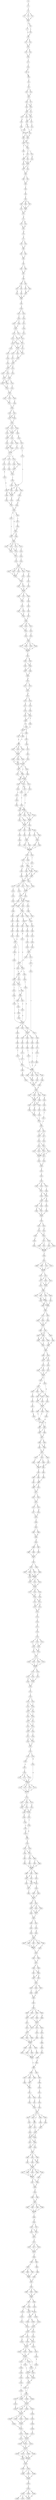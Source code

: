 strict digraph  {
	S0 -> S1 [ label = P ];
	S1 -> S2 [ label = V ];
	S2 -> S3 [ label = I ];
	S2 -> S4 [ label = V ];
	S2 -> S5 [ label = F ];
	S3 -> S6 [ label = P ];
	S4 -> S6 [ label = P ];
	S5 -> S6 [ label = P ];
	S6 -> S7 [ label = A ];
	S6 -> S8 [ label = E ];
	S7 -> S9 [ label = P ];
	S8 -> S10 [ label = P ];
	S9 -> S11 [ label = D ];
	S9 -> S12 [ label = E ];
	S10 -> S9 [ label = P ];
	S11 -> S13 [ label = E ];
	S12 -> S13 [ label = E ];
	S13 -> S14 [ label = I ];
	S13 -> S15 [ label = R ];
	S14 -> S16 [ label = Y ];
	S15 -> S16 [ label = Y ];
	S16 -> S17 [ label = V ];
	S17 -> S18 [ label = Y ];
	S18 -> S19 [ label = S ];
	S18 -> S20 [ label = P ];
	S19 -> S20 [ label = P ];
	S20 -> S21 [ label = L ];
	S21 -> S22 [ label = G ];
	S22 -> S23 [ label = T ];
	S22 -> S24 [ label = S ];
	S23 -> S25 [ label = A ];
	S24 -> S25 [ label = A ];
	S25 -> S26 [ label = F ];
	S25 -> S27 [ label = Y ];
	S26 -> S28 [ label = R ];
	S26 -> S29 [ label = K ];
	S27 -> S29 [ label = K ];
	S28 -> S30 [ label = V ];
	S29 -> S30 [ label = V ];
	S29 -> S31 [ label = L ];
	S30 -> S32 [ label = K ];
	S30 -> S33 [ label = Q ];
	S30 -> S34 [ label = G ];
	S31 -> S33 [ label = Q ];
	S32 -> S35 [ label = D ];
	S33 -> S36 [ label = G ];
	S33 -> S37 [ label = S ];
	S34 -> S36 [ label = G ];
	S35 -> S38 [ label = T ];
	S36 -> S39 [ label = N ];
	S36 -> S40 [ label = S ];
	S37 -> S41 [ label = C ];
	S38 -> S42 [ label = P ];
	S39 -> S43 [ label = V ];
	S40 -> S44 [ label = E ];
	S41 -> S42 [ label = P ];
	S42 -> S45 [ label = D ];
	S42 -> S44 [ label = E ];
	S43 -> S45 [ label = D ];
	S44 -> S46 [ label = G ];
	S44 -> S47 [ label = A ];
	S45 -> S46 [ label = G ];
	S46 -> S48 [ label = A ];
	S46 -> S49 [ label = S ];
	S47 -> S49 [ label = S ];
	S48 -> S50 [ label = K ];
	S49 -> S51 [ label = G ];
	S49 -> S52 [ label = S ];
	S50 -> S53 [ label = Q ];
	S50 -> S54 [ label = N ];
	S51 -> S55 [ label = T ];
	S51 -> S50 [ label = K ];
	S52 -> S56 [ label = R ];
	S53 -> S57 [ label = P ];
	S54 -> S57 [ label = P ];
	S54 -> S58 [ label = T ];
	S55 -> S54 [ label = N ];
	S56 -> S54 [ label = N ];
	S57 -> S59 [ label = S ];
	S58 -> S59 [ label = S ];
	S59 -> S60 [ label = L ];
	S59 -> S61 [ label = I ];
	S60 -> S62 [ label = V ];
	S61 -> S62 [ label = V ];
	S62 -> S63 [ label = T ];
	S63 -> S64 [ label = I ];
	S64 -> S65 [ label = F ];
	S65 -> S66 [ label = A ];
	S65 -> S67 [ label = S ];
	S65 -> S68 [ label = M ];
	S66 -> S69 [ label = I ];
	S66 -> S70 [ label = V ];
	S67 -> S69 [ label = I ];
	S68 -> S69 [ label = I ];
	S69 -> S71 [ label = W ];
	S70 -> S71 [ label = W ];
	S71 -> S72 [ label = N ];
	S72 -> S73 [ label = T ];
	S72 -> S74 [ label = M ];
	S73 -> S75 [ label = M ];
	S74 -> S75 [ label = M ];
	S75 -> S76 [ label = M ];
	S76 -> S77 [ label = G ];
	S77 -> S78 [ label = T ];
	S77 -> S79 [ label = S ];
	S78 -> S80 [ label = S ];
	S79 -> S80 [ label = S ];
	S80 -> S81 [ label = I ];
	S80 -> S82 [ label = L ];
	S81 -> S83 [ label = L ];
	S82 -> S83 [ label = L ];
	S83 -> S84 [ label = S ];
	S84 -> S85 [ label = I ];
	S84 -> S86 [ label = V ];
	S85 -> S87 [ label = P ];
	S86 -> S87 [ label = P ];
	S87 -> S88 [ label = W ];
	S88 -> S89 [ label = A ];
	S88 -> S90 [ label = G ];
	S89 -> S91 [ label = M ];
	S89 -> S92 [ label = F ];
	S90 -> S93 [ label = L ];
	S90 -> S94 [ label = I ];
	S91 -> S95 [ label = M ];
	S92 -> S96 [ label = Q ];
	S93 -> S97 [ label = K ];
	S94 -> S97 [ label = K ];
	S95 -> S98 [ label = Q ];
	S96 -> S98 [ label = Q ];
	S97 -> S98 [ label = Q ];
	S98 -> S99 [ label = A ];
	S99 -> S100 [ label = G ];
	S100 -> S101 [ label = F ];
	S100 -> S102 [ label = L ];
	S101 -> S103 [ label = T ];
	S102 -> S104 [ label = A ];
	S103 -> S105 [ label = L ];
	S103 -> S106 [ label = T ];
	S104 -> S107 [ label = Q ];
	S105 -> S108 [ label = G ];
	S106 -> S108 [ label = G ];
	S107 -> S109 [ label = S ];
	S108 -> S110 [ label = I ];
	S108 -> S111 [ label = V ];
	S109 -> S112 [ label = L ];
	S110 -> S113 [ label = I ];
	S110 -> S114 [ label = L ];
	S111 -> S115 [ label = C ];
	S112 -> S113 [ label = I ];
	S113 -> S116 [ label = I ];
	S113 -> S117 [ label = V ];
	S114 -> S118 [ label = L ];
	S114 -> S116 [ label = I ];
	S115 -> S117 [ label = V ];
	S116 -> S119 [ label = I ];
	S116 -> S120 [ label = L ];
	S117 -> S121 [ label = H ];
	S117 -> S119 [ label = I ];
	S118 -> S119 [ label = I ];
	S119 -> S122 [ label = F ];
	S119 -> S123 [ label = I ];
	S119 -> S124 [ label = L ];
	S120 -> S125 [ label = V ];
	S121 -> S122 [ label = F ];
	S122 -> S126 [ label = L ];
	S123 -> S127 [ label = S ];
	S124 -> S126 [ label = L ];
	S125 -> S128 [ label = F ];
	S126 -> S129 [ label = M ];
	S127 -> S129 [ label = M ];
	S128 -> S130 [ label = T ];
	S129 -> S131 [ label = G ];
	S129 -> S132 [ label = A ];
	S130 -> S131 [ label = G ];
	S131 -> S133 [ label = L ];
	S131 -> S134 [ label = M ];
	S132 -> S135 [ label = T ];
	S133 -> S136 [ label = I ];
	S133 -> S137 [ label = L ];
	S134 -> S137 [ label = L ];
	S135 -> S136 [ label = I ];
	S136 -> S138 [ label = T ];
	S136 -> S139 [ label = A ];
	S137 -> S138 [ label = T ];
	S137 -> S140 [ label = M ];
	S138 -> S141 [ label = L ];
	S139 -> S142 [ label = V ];
	S140 -> S141 [ label = L ];
	S141 -> S143 [ label = Y ];
	S142 -> S143 [ label = Y ];
	S143 -> S144 [ label = S ];
	S143 -> S145 [ label = C ];
	S143 -> S146 [ label = T ];
	S144 -> S147 [ label = C ];
	S145 -> S147 [ label = C ];
	S146 -> S148 [ label = A ];
	S147 -> S149 [ label = Y ];
	S148 -> S149 [ label = Y ];
	S149 -> S150 [ label = R ];
	S149 -> S151 [ label = I ];
	S150 -> S152 [ label = I ];
	S150 -> S153 [ label = V ];
	S151 -> S152 [ label = I ];
	S151 -> S153 [ label = V ];
	S152 -> S154 [ label = L ];
	S153 -> S154 [ label = L ];
	S154 -> S155 [ label = Q ];
	S154 -> S156 [ label = K ];
	S154 -> S157 [ label = R ];
	S155 -> S158 [ label = S ];
	S155 -> S159 [ label = A ];
	S156 -> S158 [ label = S ];
	S156 -> S160 [ label = C ];
	S157 -> S158 [ label = S ];
	S158 -> S161 [ label = P ];
	S158 -> S162 [ label = R ];
	S159 -> S161 [ label = P ];
	S160 -> S163 [ label = A ];
	S161 -> S164 [ label = K ];
	S162 -> S165 [ label = T ];
	S162 -> S166 [ label = A ];
	S163 -> S167 [ label = D ];
	S164 -> S168 [ label = A ];
	S164 -> S169 [ label = S ];
	S165 -> S169 [ label = S ];
	S166 -> S170 [ label = T ];
	S167 -> S171 [ label = K ];
	S168 -> S172 [ label = I ];
	S169 -> S172 [ label = I ];
	S170 -> S172 [ label = I ];
	S171 -> S173 [ label = L ];
	S172 -> S174 [ label = D ];
	S172 -> S175 [ label = S ];
	S172 -> S176 [ label = P ];
	S173 -> S177 [ label = S ];
	S174 -> S178 [ label = G ];
	S175 -> S179 [ label = F ];
	S176 -> S180 [ label = S ];
	S176 -> S181 [ label = Y ];
	S177 -> S182 [ label = D ];
	S177 -> S183 [ label = S ];
	S177 -> S184 [ label = N ];
	S178 -> S185 [ label = G ];
	S179 -> S186 [ label = I ];
	S180 -> S187 [ label = V ];
	S181 -> S187 [ label = V ];
	S182 -> S188 [ label = M ];
	S182 -> S189 [ label = W ];
	S183 -> S190 [ label = K ];
	S184 -> S189 [ label = W ];
	S185 -> S191 [ label = E ];
	S186 -> S192 [ label = D ];
	S187 -> S192 [ label = D ];
	S188 -> S193 [ label = D ];
	S189 -> S194 [ label = E ];
	S190 -> S195 [ label = Q ];
	S191 -> S182 [ label = D ];
	S192 -> S196 [ label = T ];
	S193 -> S197 [ label = F ];
	S194 -> S197 [ label = F ];
	S195 -> S198 [ label = M ];
	S196 -> S177 [ label = S ];
	S196 -> S199 [ label = A ];
	S197 -> S200 [ label = P ];
	S198 -> S200 [ label = P ];
	S199 -> S201 [ label = A ];
	S200 -> S202 [ label = Q ];
	S200 -> S203 [ label = D ];
	S200 -> S204 [ label = E ];
	S201 -> S189 [ label = W ];
	S202 -> S205 [ label = V ];
	S203 -> S205 [ label = V ];
	S203 -> S206 [ label = M ];
	S204 -> S207 [ label = L ];
	S205 -> S208 [ label = C ];
	S206 -> S208 [ label = C ];
	S207 -> S209 [ label = I ];
	S208 -> S210 [ label = G ];
	S208 -> S211 [ label = K ];
	S208 -> S212 [ label = V ];
	S208 -> S213 [ label = R ];
	S209 -> S203 [ label = D ];
	S210 -> S214 [ label = H ];
	S211 -> S215 [ label = Y ];
	S212 -> S216 [ label = T ];
	S213 -> S214 [ label = H ];
	S213 -> S215 [ label = Y ];
	S214 -> S217 [ label = Y ];
	S215 -> S217 [ label = Y ];
	S216 -> S218 [ label = L ];
	S217 -> S219 [ label = F ];
	S218 -> S220 [ label = I ];
	S219 -> S221 [ label = G ];
	S220 -> S221 [ label = G ];
	S221 -> S222 [ label = R ];
	S221 -> S223 [ label = S ];
	S221 -> S224 [ label = P ];
	S221 -> S225 [ label = A ];
	S221 -> S226 [ label = Q ];
	S222 -> S227 [ label = L ];
	S223 -> S228 [ label = F ];
	S224 -> S229 [ label = W ];
	S225 -> S228 [ label = F ];
	S226 -> S228 [ label = F ];
	S227 -> S230 [ label = G ];
	S228 -> S230 [ label = G ];
	S229 -> S231 [ label = T ];
	S230 -> S232 [ label = Q ];
	S230 -> S233 [ label = R ];
	S231 -> S234 [ label = T ];
	S232 -> S235 [ label = W ];
	S233 -> S235 [ label = W ];
	S234 -> S235 [ label = W ];
	S235 -> S236 [ label = I ];
	S235 -> S237 [ label = S ];
	S235 -> S238 [ label = L ];
	S236 -> S239 [ label = S ];
	S237 -> S239 [ label = S ];
	S238 -> S240 [ label = N ];
	S239 -> S241 [ label = L ];
	S240 -> S242 [ label = I ];
	S241 -> S243 [ label = L ];
	S241 -> S244 [ label = V ];
	S242 -> S245 [ label = I ];
	S243 -> S246 [ label = F ];
	S244 -> S246 [ label = F ];
	S245 -> S247 [ label = A ];
	S246 -> S248 [ label = S ];
	S247 -> S248 [ label = S ];
	S248 -> S249 [ label = L ];
	S248 -> S250 [ label = M ];
	S248 -> S251 [ label = G ];
	S249 -> S252 [ label = V ];
	S250 -> S252 [ label = V ];
	S251 -> S253 [ label = I ];
	S252 -> S254 [ label = S ];
	S253 -> S255 [ label = V ];
	S254 -> S256 [ label = L ];
	S255 -> S256 [ label = L ];
	S256 -> S257 [ label = A ];
	S256 -> S258 [ label = I ];
	S256 -> S259 [ label = G ];
	S256 -> S260 [ label = V ];
	S257 -> S261 [ label = G ];
	S258 -> S261 [ label = G ];
	S259 -> S261 [ label = G ];
	S260 -> S261 [ label = G ];
	S261 -> S262 [ label = A ];
	S262 -> S263 [ label = L ];
	S262 -> S264 [ label = M ];
	S263 -> S265 [ label = I ];
	S263 -> S266 [ label = V ];
	S264 -> S266 [ label = V ];
	S265 -> S267 [ label = V ];
	S266 -> S267 [ label = V ];
	S266 -> S268 [ label = I ];
	S267 -> S269 [ label = Y ];
	S268 -> S269 [ label = Y ];
	S269 -> S270 [ label = W ];
	S270 -> S271 [ label = V ];
	S270 -> S272 [ label = I ];
	S271 -> S273 [ label = L ];
	S272 -> S273 [ label = L ];
	S273 -> S274 [ label = M ];
	S274 -> S275 [ label = S ];
	S274 -> S276 [ label = V ];
	S275 -> S277 [ label = N ];
	S276 -> S278 [ label = Q ];
	S277 -> S279 [ label = F ];
	S278 -> S280 [ label = L ];
	S279 -> S281 [ label = M ];
	S279 -> S282 [ label = L ];
	S280 -> S282 [ label = L ];
	S281 -> S283 [ label = Y ];
	S282 -> S283 [ label = Y ];
	S282 -> S284 [ label = F ];
	S283 -> S285 [ label = N ];
	S283 -> S286 [ label = R ];
	S284 -> S285 [ label = N ];
	S285 -> S287 [ label = T ];
	S285 -> S288 [ label = A ];
	S286 -> S289 [ label = S ];
	S287 -> S290 [ label = G ];
	S288 -> S290 [ label = G ];
	S289 -> S291 [ label = I ];
	S290 -> S292 [ label = R ];
	S290 -> S293 [ label = K ];
	S290 -> S294 [ label = Q ];
	S291 -> S295 [ label = N ];
	S292 -> S296 [ label = F ];
	S293 -> S296 [ label = F ];
	S294 -> S296 [ label = F ];
	S295 -> S297 [ label = S ];
	S296 -> S298 [ label = I ];
	S296 -> S299 [ label = M ];
	S296 -> S300 [ label = V ];
	S297 -> S301 [ label = I ];
	S298 -> S302 [ label = Y ];
	S298 -> S303 [ label = F ];
	S299 -> S303 [ label = F ];
	S300 -> S302 [ label = Y ];
	S301 -> S304 [ label = Y ];
	S302 -> S305 [ label = D ];
	S302 -> S306 [ label = F ];
	S302 -> S307 [ label = N ];
	S303 -> S307 [ label = N ];
	S304 -> S302 [ label = Y ];
	S305 -> S308 [ label = K ];
	S306 -> S309 [ label = A ];
	S306 -> S310 [ label = I ];
	S307 -> S311 [ label = Y ];
	S307 -> S306 [ label = F ];
	S308 -> S309 [ label = A ];
	S309 -> S312 [ label = C ];
	S309 -> S313 [ label = H ];
	S309 -> S314 [ label = E ];
	S310 -> S313 [ label = H ];
	S311 -> S309 [ label = A ];
	S312 -> S315 [ label = G ];
	S313 -> S316 [ label = N ];
	S313 -> S317 [ label = H ];
	S314 -> S318 [ label = G ];
	S315 -> S319 [ label = I ];
	S316 -> S320 [ label = V ];
	S317 -> S319 [ label = I ];
	S318 -> S321 [ label = G ];
	S319 -> S322 [ label = N ];
	S320 -> S323 [ label = S ];
	S320 -> S322 [ label = N ];
	S321 -> S324 [ label = P ];
	S322 -> S325 [ label = M ];
	S322 -> S326 [ label = Q ];
	S322 -> S327 [ label = D ];
	S322 -> S328 [ label = V ];
	S323 -> S328 [ label = V ];
	S324 -> S329 [ label = L ];
	S325 -> S330 [ label = T ];
	S326 -> S330 [ label = T ];
	S327 -> S330 [ label = T ];
	S328 -> S331 [ label = A ];
	S328 -> S332 [ label = S ];
	S329 -> S322 [ label = N ];
	S330 -> S333 [ label = D ];
	S330 -> S334 [ label = F ];
	S331 -> S333 [ label = D ];
	S332 -> S333 [ label = D ];
	S333 -> S335 [ label = N ];
	S333 -> S336 [ label = S ];
	S333 -> S337 [ label = A ];
	S334 -> S338 [ label = T ];
	S335 -> S339 [ label = I ];
	S336 -> S340 [ label = E ];
	S336 -> S341 [ label = T ];
	S337 -> S342 [ label = A ];
	S338 -> S343 [ label = K ];
	S339 -> S344 [ label = P ];
	S340 -> S345 [ label = F ];
	S341 -> S345 [ label = F ];
	S342 -> S346 [ label = L ];
	S343 -> S346 [ label = L ];
	S344 -> S347 [ label = R ];
	S345 -> S348 [ label = E ];
	S345 -> S349 [ label = G ];
	S346 -> S350 [ label = Q ];
	S346 -> S351 [ label = S ];
	S347 -> S352 [ label = T ];
	S348 -> S352 [ label = T ];
	S349 -> S352 [ label = T ];
	S350 -> S352 [ label = T ];
	S351 -> S352 [ label = T ];
	S352 -> S353 [ label = N ];
	S352 -> S354 [ label = E ];
	S353 -> S355 [ label = G ];
	S353 -> S356 [ label = D ];
	S354 -> S357 [ label = I ];
	S355 -> S358 [ label = S ];
	S355 -> S359 [ label = T ];
	S356 -> S358 [ label = S ];
	S357 -> S360 [ label = N ];
	S358 -> S361 [ label = H ];
	S358 -> S360 [ label = N ];
	S358 -> S362 [ label = D ];
	S359 -> S363 [ label = E ];
	S360 -> S364 [ label = K ];
	S360 -> S365 [ label = P ];
	S361 -> S365 [ label = P ];
	S362 -> S364 [ label = K ];
	S363 -> S366 [ label = R ];
	S364 -> S367 [ label = S ];
	S364 -> S368 [ label = V ];
	S365 -> S368 [ label = V ];
	S366 -> S368 [ label = V ];
	S367 -> S369 [ label = E ];
	S368 -> S370 [ label = L ];
	S368 -> S371 [ label = I ];
	S368 -> S372 [ label = T ];
	S368 -> S373 [ label = S ];
	S369 -> S374 [ label = C ];
	S370 -> S375 [ label = A ];
	S371 -> S374 [ label = C ];
	S372 -> S374 [ label = C ];
	S373 -> S376 [ label = L ];
	S374 -> S377 [ label = P ];
	S374 -> S378 [ label = S ];
	S375 -> S377 [ label = P ];
	S376 -> S379 [ label = L ];
	S377 -> S380 [ label = G ];
	S377 -> S381 [ label = Y ];
	S377 -> S382 [ label = S ];
	S378 -> S382 [ label = S ];
	S379 -> S383 [ label = L ];
	S380 -> S384 [ label = V ];
	S381 -> S385 [ label = R ];
	S382 -> S386 [ label = P ];
	S382 -> S387 [ label = A ];
	S383 -> S386 [ label = P ];
	S384 -> S388 [ label = F ];
	S385 -> S389 [ label = D ];
	S386 -> S390 [ label = S ];
	S387 -> S390 [ label = S ];
	S388 -> S391 [ label = E ];
	S389 -> S392 [ label = A ];
	S390 -> S393 [ label = D ];
	S390 -> S394 [ label = S ];
	S390 -> S395 [ label = G ];
	S391 -> S396 [ label = G ];
	S392 -> S397 [ label = E ];
	S393 -> S398 [ label = T ];
	S394 -> S396 [ label = G ];
	S395 -> S399 [ label = P ];
	S396 -> S400 [ label = P ];
	S396 -> S401 [ label = R ];
	S397 -> S402 [ label = H ];
	S398 -> S403 [ label = M ];
	S399 -> S404 [ label = W ];
	S400 -> S405 [ label = P ];
	S401 -> S406 [ label = P ];
	S402 -> S407 [ label = H ];
	S403 -> S408 [ label = E ];
	S404 -> S409 [ label = G ];
	S405 -> S410 [ label = E ];
	S406 -> S411 [ label = D ];
	S407 -> S412 [ label = A ];
	S408 -> S413 [ label = L ];
	S409 -> S414 [ label = G ];
	S410 -> S415 [ label = A ];
	S411 -> S416 [ label = N ];
	S412 -> S417 [ label = N ];
	S413 -> S418 [ label = G ];
	S414 -> S417 [ label = N ];
	S415 -> S419 [ label = G ];
	S416 -> S420 [ label = C ];
	S416 -> S421 [ label = G ];
	S417 -> S422 [ label = C ];
	S417 -> S423 [ label = S ];
	S418 -> S424 [ label = K ];
	S419 -> S425 [ label = L ];
	S420 -> S426 [ label = F ];
	S421 -> S427 [ label = D ];
	S421 -> S428 [ label = S ];
	S422 -> S429 [ label = S ];
	S422 -> S416 [ label = N ];
	S423 -> S430 [ label = T ];
	S424 -> S425 [ label = L ];
	S425 -> S431 [ label = R ];
	S425 -> S432 [ label = P ];
	S426 -> S433 [ label = T ];
	S427 -> S434 [ label = A ];
	S428 -> S434 [ label = A ];
	S428 -> S435 [ label = M ];
	S429 -> S421 [ label = G ];
	S430 -> S436 [ label = P ];
	S431 -> S437 [ label = G ];
	S432 -> S422 [ label = C ];
	S433 -> S438 [ label = N ];
	S434 -> S439 [ label = F ];
	S434 -> S440 [ label = V ];
	S435 -> S441 [ label = L ];
	S436 -> S428 [ label = S ];
	S437 -> S442 [ label = P ];
	S438 -> S443 [ label = S ];
	S438 -> S444 [ label = D ];
	S438 -> S445 [ label = A ];
	S439 -> S446 [ label = F ];
	S439 -> S447 [ label = S ];
	S440 -> S439 [ label = F ];
	S441 -> S448 [ label = L ];
	S442 -> S449 [ label = T ];
	S443 -> S449 [ label = T ];
	S444 -> S450 [ label = L ];
	S445 -> S449 [ label = T ];
	S445 -> S451 [ label = S ];
	S446 -> S452 [ label = S ];
	S447 -> S453 [ label = A ];
	S448 -> S454 [ label = L ];
	S449 -> S455 [ label = N ];
	S449 -> S456 [ label = V ];
	S449 -> S457 [ label = G ];
	S450 -> S458 [ label = R ];
	S451 -> S459 [ label = S ];
	S452 -> S460 [ label = N ];
	S453 -> S438 [ label = N ];
	S454 -> S438 [ label = N ];
	S455 -> S461 [ label = G ];
	S456 -> S462 [ label = T ];
	S457 -> S463 [ label = L ];
	S458 -> S464 [ label = L ];
	S459 -> S465 [ label = D ];
	S460 -> S466 [ label = D ];
	S461 -> S467 [ label = S ];
	S462 -> S468 [ label = V ];
	S463 -> S469 [ label = Q ];
	S464 -> S470 [ label = Q ];
	S465 -> S471 [ label = V ];
	S466 -> S438 [ label = N ];
	S467 -> S472 [ label = F ];
	S468 -> S473 [ label = L ];
	S469 -> S474 [ label = Q ];
	S470 -> S475 [ label = L ];
	S471 -> S476 [ label = G ];
	S472 -> S477 [ label = E ];
	S473 -> S478 [ label = F ];
	S474 -> S478 [ label = F ];
	S475 -> S479 [ label = T ];
	S476 -> S480 [ label = S ];
	S477 -> S479 [ label = T ];
	S478 -> S481 [ label = N ];
	S478 -> S482 [ label = D ];
	S478 -> S483 [ label = E ];
	S478 -> S484 [ label = Q ];
	S479 -> S478 [ label = F ];
	S479 -> S485 [ label = L ];
	S480 -> S478 [ label = F ];
	S481 -> S486 [ label = A ];
	S482 -> S487 [ label = K ];
	S483 -> S488 [ label = R ];
	S484 -> S488 [ label = R ];
	S485 -> S489 [ label = P ];
	S486 -> S490 [ label = F ];
	S487 -> S491 [ label = W ];
	S488 -> S491 [ label = W ];
	S489 -> S492 [ label = D ];
	S490 -> S493 [ label = W ];
	S491 -> S493 [ label = W ];
	S492 -> S491 [ label = W ];
	S493 -> S494 [ label = S ];
	S493 -> S495 [ label = N ];
	S493 -> S496 [ label = Q ];
	S493 -> S497 [ label = D ];
	S494 -> S498 [ label = Q ];
	S494 -> S499 [ label = K ];
	S495 -> S499 [ label = K ];
	S496 -> S500 [ label = R ];
	S497 -> S499 [ label = K ];
	S498 -> S501 [ label = T ];
	S499 -> S501 [ label = T ];
	S499 -> S502 [ label = S ];
	S499 -> S503 [ label = C ];
	S500 -> S504 [ label = L ];
	S501 -> S505 [ label = N ];
	S502 -> S506 [ label = Q ];
	S503 -> S507 [ label = C ];
	S504 -> S508 [ label = V ];
	S505 -> S509 [ label = T ];
	S506 -> S509 [ label = T ];
	S507 -> S510 [ label = S ];
	S508 -> S511 [ label = L ];
	S509 -> S512 [ label = V ];
	S510 -> S512 [ label = V ];
	S511 -> S513 [ label = P ];
	S512 -> S513 [ label = P ];
	S513 -> S514 [ label = L ];
	S513 -> S515 [ label = F ];
	S514 -> S516 [ label = Y ];
	S515 -> S516 [ label = Y ];
	S515 -> S517 [ label = V ];
	S516 -> S518 [ label = L ];
	S517 -> S519 [ label = F ];
	S518 -> S520 [ label = V ];
	S518 -> S521 [ label = I ];
	S519 -> S521 [ label = I ];
	S520 -> S522 [ label = P ];
	S520 -> S523 [ label = G ];
	S520 -> S524 [ label = V ];
	S521 -> S525 [ label = F ];
	S521 -> S522 [ label = P ];
	S522 -> S526 [ label = L ];
	S522 -> S527 [ label = F ];
	S523 -> S526 [ label = L ];
	S524 -> S526 [ label = L ];
	S525 -> S526 [ label = L ];
	S526 -> S528 [ label = L ];
	S527 -> S529 [ label = F ];
	S528 -> S530 [ label = L ];
	S529 -> S530 [ label = L ];
	S530 -> S531 [ label = P ];
	S531 -> S532 [ label = L ];
	S532 -> S533 [ label = L ];
	S533 -> S534 [ label = N ];
	S533 -> S535 [ label = Q ];
	S533 -> S536 [ label = C ];
	S534 -> S537 [ label = F ];
	S535 -> S538 [ label = L ];
	S536 -> S537 [ label = F ];
	S537 -> S539 [ label = R ];
	S537 -> S540 [ label = K ];
	S538 -> S539 [ label = R ];
	S539 -> S541 [ label = S ];
	S539 -> S542 [ label = R ];
	S540 -> S541 [ label = S ];
	S541 -> S543 [ label = A ];
	S541 -> S544 [ label = P ];
	S542 -> S545 [ label = I ];
	S543 -> S546 [ label = A ];
	S543 -> S547 [ label = S ];
	S544 -> S547 [ label = S ];
	S545 -> S548 [ label = T ];
	S546 -> S549 [ label = F ];
	S547 -> S549 [ label = F ];
	S548 -> S549 [ label = F ];
	S549 -> S550 [ label = F ];
	S550 -> S551 [ label = A ];
	S550 -> S552 [ label = S ];
	S551 -> S553 [ label = R ];
	S552 -> S554 [ label = K ];
	S553 -> S555 [ label = F ];
	S553 -> S556 [ label = L ];
	S554 -> S555 [ label = F ];
	S555 -> S557 [ label = N ];
	S555 -> S558 [ label = T ];
	S556 -> S559 [ label = G ];
	S557 -> S560 [ label = N ];
	S557 -> S561 [ label = V ];
	S558 -> S562 [ label = F ];
	S558 -> S563 [ label = P ];
	S559 -> S564 [ label = A ];
	S560 -> S565 [ label = L ];
	S561 -> S565 [ label = L ];
	S562 -> S565 [ label = L ];
	S563 -> S565 [ label = L ];
	S564 -> S565 [ label = L ];
	S565 -> S566 [ label = G ];
	S566 -> S567 [ label = T ];
	S567 -> S568 [ label = V ];
	S567 -> S569 [ label = I ];
	S567 -> S570 [ label = F ];
	S567 -> S571 [ label = L ];
	S568 -> S572 [ label = S ];
	S569 -> S572 [ label = S ];
	S570 -> S572 [ label = S ];
	S571 -> S572 [ label = S ];
	S572 -> S573 [ label = V ];
	S572 -> S574 [ label = I ];
	S573 -> S575 [ label = V ];
	S573 -> S576 [ label = I ];
	S573 -> S577 [ label = A ];
	S574 -> S577 [ label = A ];
	S575 -> S578 [ label = Y ];
	S576 -> S578 [ label = Y ];
	S577 -> S579 [ label = V ];
	S577 -> S578 [ label = Y ];
	S578 -> S580 [ label = L ];
	S579 -> S580 [ label = L ];
	S580 -> S581 [ label = L ];
	S580 -> S582 [ label = I ];
	S580 -> S583 [ label = V ];
	S580 -> S584 [ label = T ];
	S581 -> S585 [ label = I ];
	S582 -> S585 [ label = I ];
	S582 -> S586 [ label = V ];
	S583 -> S585 [ label = I ];
	S584 -> S587 [ label = F ];
	S585 -> S588 [ label = L ];
	S585 -> S589 [ label = A ];
	S586 -> S588 [ label = L ];
	S587 -> S588 [ label = L ];
	S588 -> S590 [ label = V ];
	S589 -> S590 [ label = V ];
	S590 -> S591 [ label = T ];
	S590 -> S592 [ label = L ];
	S591 -> S593 [ label = V ];
	S591 -> S594 [ label = L ];
	S592 -> S595 [ label = Y ];
	S593 -> S596 [ label = K ];
	S594 -> S596 [ label = K ];
	S595 -> S596 [ label = K ];
	S596 -> S597 [ label = A ];
	S596 -> S598 [ label = C ];
	S597 -> S599 [ label = S ];
	S597 -> S600 [ label = A ];
	S597 -> S601 [ label = V ];
	S598 -> S600 [ label = A ];
	S599 -> S602 [ label = Q ];
	S600 -> S603 [ label = H ];
	S600 -> S604 [ label = T ];
	S600 -> S605 [ label = R ];
	S601 -> S603 [ label = H ];
	S602 -> S606 [ label = W ];
	S603 -> S607 [ label = L ];
	S604 -> S606 [ label = W ];
	S605 -> S607 [ label = L ];
	S606 -> S608 [ label = G ];
	S607 -> S608 [ label = G ];
	S608 -> S609 [ label = I ];
	S608 -> S610 [ label = F ];
	S609 -> S611 [ label = H ];
	S610 -> S611 [ label = H ];
	S610 -> S612 [ label = N ];
	S611 -> S613 [ label = L ];
	S612 -> S614 [ label = M ];
	S613 -> S615 [ label = D ];
	S613 -> S616 [ label = E ];
	S614 -> S617 [ label = N ];
	S615 -> S618 [ label = F ];
	S616 -> S618 [ label = F ];
	S617 -> S618 [ label = F ];
	S618 -> S619 [ label = H ];
	S618 -> S620 [ label = V ];
	S619 -> S621 [ label = W ];
	S620 -> S622 [ label = D ];
	S621 -> S623 [ label = I ];
	S621 -> S624 [ label = S ];
	S621 -> S625 [ label = F ];
	S622 -> S626 [ label = S ];
	S622 -> S627 [ label = P ];
	S623 -> S628 [ label = S ];
	S624 -> S622 [ label = D ];
	S625 -> S629 [ label = T ];
	S625 -> S630 [ label = Q ];
	S626 -> S631 [ label = T ];
	S627 -> S631 [ label = T ];
	S628 -> S632 [ label = T ];
	S629 -> S627 [ label = P ];
	S630 -> S633 [ label = E ];
	S631 -> S634 [ label = Q ];
	S631 -> S635 [ label = N ];
	S631 -> S636 [ label = E ];
	S632 -> S637 [ label = S ];
	S633 -> S631 [ label = T ];
	S634 -> S638 [ label = F ];
	S635 -> S639 [ label = V ];
	S636 -> S638 [ label = F ];
	S637 -> S640 [ label = D ];
	S638 -> S641 [ label = F ];
	S638 -> S642 [ label = Y ];
	S639 -> S643 [ label = H ];
	S640 -> S644 [ label = R ];
	S641 -> S645 [ label = V ];
	S642 -> S646 [ label = I ];
	S642 -> S645 [ label = V ];
	S643 -> S641 [ label = F ];
	S643 -> S642 [ label = Y ];
	S644 -> S643 [ label = H ];
	S645 -> S647 [ label = P ];
	S646 -> S647 [ label = P ];
	S647 -> S648 [ label = E ];
	S647 -> S649 [ label = Q ];
	S648 -> S650 [ label = F ];
	S648 -> S651 [ label = I ];
	S649 -> S650 [ label = F ];
	S650 -> S652 [ label = R ];
	S651 -> S652 [ label = R ];
	S652 -> S653 [ label = Q ];
	S652 -> S654 [ label = L ];
	S652 -> S655 [ label = S ];
	S653 -> S656 [ label = F ];
	S654 -> S657 [ label = L ];
	S655 -> S658 [ label = S ];
	S655 -> S659 [ label = R ];
	S656 -> S660 [ label = F ];
	S657 -> S660 [ label = F ];
	S658 -> S661 [ label = V ];
	S659 -> S660 [ label = F ];
	S660 -> S662 [ label = P ];
	S661 -> S663 [ label = A ];
	S662 -> S664 [ label = A ];
	S662 -> S665 [ label = Q ];
	S663 -> S666 [ label = S ];
	S664 -> S667 [ label = M ];
	S665 -> S668 [ label = L ];
	S666 -> S668 [ label = L ];
	S667 -> S669 [ label = T ];
	S668 -> S669 [ label = T ];
	S668 -> S670 [ label = S ];
	S669 -> S671 [ label = G ];
	S670 -> S671 [ label = G ];
	S671 -> S672 [ label = I ];
	S671 -> S673 [ label = V ];
	S672 -> S674 [ label = L ];
	S673 -> S674 [ label = L ];
	S674 -> S675 [ label = T ];
	S674 -> S676 [ label = A ];
	S675 -> S677 [ label = L ];
	S676 -> S678 [ label = M ];
	S677 -> S679 [ label = A ];
	S678 -> S679 [ label = A ];
	S679 -> S680 [ label = F ];
	S680 -> S681 [ label = F ];
	S681 -> S682 [ label = L ];
	S681 -> S683 [ label = I ];
	S682 -> S684 [ label = H ];
	S683 -> S684 [ label = H ];
	S684 -> S685 [ label = N ];
	S685 -> S686 [ label = C ];
	S685 -> S687 [ label = S ];
	S686 -> S688 [ label = V ];
	S686 -> S689 [ label = I ];
	S687 -> S690 [ label = L ];
	S688 -> S691 [ label = I ];
	S689 -> S691 [ label = I ];
	S690 -> S691 [ label = I ];
	S691 -> S692 [ label = T ];
	S692 -> S693 [ label = L ];
	S692 -> S694 [ label = I ];
	S693 -> S695 [ label = V ];
	S693 -> S696 [ label = L ];
	S693 -> S697 [ label = M ];
	S694 -> S698 [ label = F ];
	S695 -> S699 [ label = K ];
	S696 -> S700 [ label = R ];
	S696 -> S699 [ label = K ];
	S697 -> S699 [ label = K ];
	S698 -> S699 [ label = K ];
	S699 -> S701 [ label = N ];
	S699 -> S702 [ label = H ];
	S699 -> S703 [ label = S ];
	S700 -> S701 [ label = N ];
	S701 -> S704 [ label = N ];
	S702 -> S704 [ label = N ];
	S703 -> S704 [ label = N ];
	S704 -> S705 [ label = R ];
	S704 -> S706 [ label = K ];
	S704 -> S707 [ label = E ];
	S705 -> S708 [ label = H ];
	S706 -> S709 [ label = N ];
	S707 -> S708 [ label = H ];
	S708 -> S710 [ label = P ];
	S708 -> S711 [ label = Q ];
	S709 -> S711 [ label = Q ];
	S710 -> S712 [ label = E ];
	S711 -> S712 [ label = E ];
	S711 -> S713 [ label = K ];
	S712 -> S714 [ label = N ];
	S713 -> S714 [ label = N ];
	S714 -> S715 [ label = N ];
	S715 -> S716 [ label = V ];
	S716 -> S717 [ label = R ];
	S717 -> S718 [ label = D ];
	S718 -> S719 [ label = L ];
	S719 -> S720 [ label = S ];
	S719 -> S721 [ label = L ];
	S719 -> S722 [ label = A ];
	S720 -> S723 [ label = I ];
	S720 -> S724 [ label = V ];
	S721 -> S723 [ label = I ];
	S722 -> S724 [ label = V ];
	S723 -> S725 [ label = A ];
	S723 -> S726 [ label = G ];
	S724 -> S725 [ label = A ];
	S725 -> S727 [ label = Y ];
	S726 -> S727 [ label = Y ];
	S727 -> S728 [ label = G ];
	S727 -> S729 [ label = V ];
	S727 -> S730 [ label = T ];
	S727 -> S731 [ label = L ];
	S728 -> S732 [ label = L ];
	S729 -> S732 [ label = L ];
	S730 -> S732 [ label = L ];
	S731 -> S732 [ label = L ];
	S732 -> S733 [ label = V ];
	S732 -> S734 [ label = A ];
	S733 -> S735 [ label = G ];
	S733 -> S736 [ label = T ];
	S734 -> S737 [ label = F ];
	S735 -> S738 [ label = F ];
	S735 -> S739 [ label = L ];
	S736 -> S739 [ label = L ];
	S737 -> S739 [ label = L ];
	S738 -> S740 [ label = T ];
	S739 -> S740 [ label = T ];
	S740 -> S741 [ label = Y ];
	S741 -> S742 [ label = L ];
	S742 -> S743 [ label = Y ];
	S742 -> S744 [ label = V ];
	S743 -> S745 [ label = V ];
	S743 -> S746 [ label = I ];
	S744 -> S746 [ label = I ];
	S745 -> S747 [ label = G ];
	S746 -> S748 [ label = A ];
	S746 -> S747 [ label = G ];
	S747 -> S749 [ label = I ];
	S747 -> S750 [ label = V ];
	S748 -> S749 [ label = I ];
	S749 -> S751 [ label = L ];
	S749 -> S752 [ label = G ];
	S750 -> S751 [ label = L ];
	S751 -> S753 [ label = V ];
	S751 -> S754 [ label = I ];
	S752 -> S753 [ label = V ];
	S753 -> S755 [ label = F ];
	S753 -> S756 [ label = Y ];
	S754 -> S755 [ label = F ];
	S755 -> S757 [ label = A ];
	S756 -> S758 [ label = L ];
	S757 -> S759 [ label = S ];
	S757 -> S760 [ label = A ];
	S758 -> S759 [ label = S ];
	S759 -> S761 [ label = F ];
	S760 -> S761 [ label = F ];
	S761 -> S762 [ label = P ];
	S762 -> S763 [ label = S ];
	S762 -> S764 [ label = Y ];
	S763 -> S765 [ label = P ];
	S764 -> S766 [ label = H ];
	S765 -> S767 [ label = P ];
	S766 -> S768 [ label = K ];
	S767 -> S769 [ label = L ];
	S768 -> S770 [ label = S ];
	S768 -> S771 [ label = E ];
	S768 -> S772 [ label = F ];
	S768 -> S773 [ label = D ];
	S769 -> S774 [ label = W ];
	S769 -> S775 [ label = S ];
	S769 -> S776 [ label = P ];
	S770 -> S777 [ label = C ];
	S771 -> S777 [ label = C ];
	S772 -> S777 [ label = C ];
	S773 -> S777 [ label = C ];
	S774 -> S768 [ label = K ];
	S775 -> S768 [ label = K ];
	S776 -> S768 [ label = K ];
	S777 -> S778 [ label = I ];
	S778 -> S779 [ label = Q ];
	S778 -> S780 [ label = E ];
	S778 -> S781 [ label = K ];
	S779 -> S782 [ label = E ];
	S780 -> S783 [ label = P ];
	S780 -> S784 [ label = Q ];
	S781 -> S784 [ label = Q ];
	S782 -> S785 [ label = N ];
	S783 -> S785 [ label = N ];
	S783 -> S786 [ label = V ];
	S784 -> S785 [ label = N ];
	S785 -> S787 [ label = F ];
	S786 -> S788 [ label = R ];
	S787 -> S789 [ label = L ];
	S788 -> S790 [ label = T ];
	S789 -> S791 [ label = D ];
	S790 -> S792 [ label = S ];
	S791 -> S793 [ label = N ];
	S792 -> S794 [ label = W ];
	S793 -> S795 [ label = L ];
	S793 -> S796 [ label = F ];
	S794 -> S791 [ label = D ];
	S795 -> S797 [ label = P ];
	S795 -> S798 [ label = S ];
	S796 -> S797 [ label = P ];
	S797 -> S799 [ label = N ];
	S797 -> S800 [ label = S ];
	S798 -> S801 [ label = F ];
	S799 -> S802 [ label = D ];
	S800 -> S803 [ label = S ];
	S800 -> S804 [ label = T ];
	S801 -> S805 [ label = G ];
	S802 -> S806 [ label = D ];
	S803 -> S806 [ label = D ];
	S804 -> S806 [ label = D ];
	S805 -> S806 [ label = D ];
	S806 -> S807 [ label = I ];
	S806 -> S808 [ label = E ];
	S806 -> S809 [ label = T ];
	S807 -> S810 [ label = M ];
	S807 -> S811 [ label = L ];
	S808 -> S812 [ label = V ];
	S809 -> S810 [ label = M ];
	S810 -> S813 [ label = A ];
	S810 -> S814 [ label = V ];
	S811 -> S815 [ label = S ];
	S812 -> S813 [ label = A ];
	S813 -> S816 [ label = L ];
	S814 -> S817 [ label = F ];
	S815 -> S817 [ label = F ];
	S816 -> S818 [ label = L ];
	S816 -> S819 [ label = A ];
	S817 -> S820 [ label = V ];
	S818 -> S821 [ label = A ];
	S819 -> S821 [ label = A ];
	S820 -> S821 [ label = A ];
	S821 -> S822 [ label = R ];
	S821 -> S823 [ label = D ];
	S822 -> S824 [ label = V ];
	S822 -> S825 [ label = A ];
	S822 -> S826 [ label = I ];
	S823 -> S824 [ label = V ];
	S824 -> S827 [ label = F ];
	S824 -> S828 [ label = V ];
	S825 -> S827 [ label = F ];
	S826 -> S827 [ label = F ];
	S827 -> S829 [ label = L ];
	S828 -> S829 [ label = L ];
	S829 -> S830 [ label = L ];
	S829 -> S831 [ label = F ];
	S830 -> S832 [ label = F ];
	S831 -> S833 [ label = V ];
	S832 -> S834 [ label = Q ];
	S833 -> S835 [ label = R ];
	S834 -> S836 [ label = M ];
	S835 -> S836 [ label = M ];
	S836 -> S837 [ label = S ];
	S836 -> S838 [ label = T ];
	S836 -> S839 [ label = L ];
	S836 -> S840 [ label = V ];
	S836 -> S841 [ label = I ];
	S837 -> S842 [ label = T ];
	S838 -> S842 [ label = T ];
	S839 -> S842 [ label = T ];
	S840 -> S842 [ label = T ];
	S841 -> S843 [ label = S ];
	S842 -> S844 [ label = V ];
	S843 -> S844 [ label = V ];
	S844 -> S845 [ label = F ];
	S844 -> S846 [ label = Y ];
	S845 -> S847 [ label = P ];
	S846 -> S847 [ label = P ];
	S847 -> S848 [ label = M ];
	S847 -> S849 [ label = L ];
	S848 -> S850 [ label = L ];
	S848 -> S851 [ label = V ];
	S849 -> S850 [ label = L ];
	S850 -> S852 [ label = A ];
	S850 -> S853 [ label = G ];
	S851 -> S852 [ label = A ];
	S852 -> S854 [ label = Y ];
	S853 -> S854 [ label = Y ];
	S854 -> S855 [ label = I ];
	S854 -> S856 [ label = L ];
	S854 -> S857 [ label = M ];
	S855 -> S858 [ label = F ];
	S856 -> S859 [ label = V ];
	S857 -> S859 [ label = V ];
	S858 -> S860 [ label = R ];
	S859 -> S860 [ label = R ];
	S860 -> S861 [ label = V ];
	S861 -> S862 [ label = Q ];
	S862 -> S863 [ label = I ];
	S862 -> S864 [ label = M ];
	S862 -> S865 [ label = V ];
	S862 -> S866 [ label = L ];
	S863 -> S867 [ label = F ];
	S864 -> S868 [ label = M ];
	S865 -> S867 [ label = F ];
	S866 -> S869 [ label = L ];
	S866 -> S870 [ label = I ];
	S867 -> S871 [ label = T ];
	S868 -> S872 [ label = G ];
	S869 -> S872 [ label = G ];
	S870 -> S872 [ label = G ];
	S871 -> S873 [ label = Q ];
	S871 -> S874 [ label = A ];
	S872 -> S873 [ label = Q ];
	S872 -> S875 [ label = H ];
	S872 -> S876 [ label = A ];
	S873 -> S877 [ label = I ];
	S874 -> S877 [ label = I ];
	S875 -> S878 [ label = V ];
	S876 -> S879 [ label = R ];
	S877 -> S880 [ label = W ];
	S877 -> S881 [ label = F ];
	S877 -> S882 [ label = M ];
	S878 -> S883 [ label = V ];
	S879 -> S884 [ label = S ];
	S880 -> S885 [ label = G ];
	S881 -> S885 [ label = G ];
	S882 -> S885 [ label = G ];
	S883 -> S885 [ label = G ];
	S884 -> S886 [ label = S ];
	S885 -> S887 [ label = K ];
	S885 -> S888 [ label = V ];
	S885 -> S889 [ label = D ];
	S886 -> S890 [ label = A ];
	S887 -> S891 [ label = S ];
	S887 -> S892 [ label = N ];
	S888 -> S893 [ label = D ];
	S889 -> S894 [ label = L ];
	S890 -> S895 [ label = A ];
	S891 -> S896 [ label = Y ];
	S892 -> S896 [ label = Y ];
	S893 -> S896 [ label = Y ];
	S894 -> S896 [ label = Y ];
	S895 -> S897 [ label = I ];
	S896 -> S898 [ label = P ];
	S897 -> S899 [ label = H ];
	S898 -> S900 [ label = S ];
	S898 -> S901 [ label = G ];
	S899 -> S898 [ label = P ];
	S900 -> S902 [ label = V ];
	S900 -> S903 [ label = F ];
	S900 -> S904 [ label = I ];
	S901 -> S905 [ label = K ];
	S902 -> S906 [ label = L ];
	S903 -> S907 [ label = F ];
	S904 -> S907 [ label = F ];
	S905 -> S908 [ label = W ];
	S906 -> S909 [ label = H ];
	S907 -> S909 [ label = H ];
	S908 -> S910 [ label = R ];
	S909 -> S911 [ label = V ];
	S910 -> S912 [ label = L ];
	S911 -> S913 [ label = L ];
	S911 -> S914 [ label = F ];
	S912 -> S915 [ label = A ];
	S913 -> S916 [ label = V ];
	S914 -> S917 [ label = A ];
	S915 -> S918 [ label = L ];
	S916 -> S919 [ label = L ];
	S917 -> S919 [ label = L ];
	S918 -> S920 [ label = F ];
	S919 -> S921 [ label = N ];
	S920 -> S921 [ label = N ];
	S921 -> S922 [ label = M ];
	S921 -> S923 [ label = V ];
	S921 -> S924 [ label = I ];
	S921 -> S925 [ label = L ];
	S921 -> S926 [ label = L ];
	S922 -> S927 [ label = V ];
	S923 -> S928 [ label = M ];
	S924 -> S926 [ label = L ];
	S925 -> S929 [ label = I ];
	S926 -> S930 [ label = L ];
	S926 -> S931 [ label = V ];
	S927 -> S930 [ label = L ];
	S928 -> S932 [ label = I ];
	S929 -> S932 [ label = I ];
	S930 -> S933 [ label = I ];
	S931 -> S934 [ label = V ];
	S932 -> S934 [ label = V ];
	S933 -> S935 [ label = G ];
	S933 -> S936 [ label = A ];
	S934 -> S936 [ label = A ];
	S934 -> S935 [ label = G ];
	S935 -> S937 [ label = C ];
	S935 -> S938 [ label = A ];
	S936 -> S938 [ label = A ];
	S937 -> S939 [ label = G ];
	S938 -> S939 [ label = G ];
	S938 -> S940 [ label = C ];
	S939 -> S941 [ label = V ];
	S940 -> S941 [ label = V ];
	S941 -> S942 [ label = L ];
	S941 -> S943 [ label = M ];
	S941 -> S944 [ label = S ];
	S942 -> S945 [ label = V ];
	S942 -> S946 [ label = M ];
	S943 -> S947 [ label = A ];
	S944 -> S946 [ label = M ];
	S945 -> S948 [ label = A ];
	S946 -> S948 [ label = A ];
	S947 -> S948 [ label = A ];
	S948 -> S949 [ label = R ];
	S948 -> S950 [ label = K ];
	S948 -> S951 [ label = V ];
	S948 -> S952 [ label = C ];
	S948 -> S953 [ label = M ];
	S949 -> S954 [ label = F ];
	S950 -> S954 [ label = F ];
	S951 -> S954 [ label = F ];
	S952 -> S955 [ label = L ];
	S953 -> S954 [ label = F ];
	S954 -> S956 [ label = Y ];
	S954 -> S957 [ label = F ];
	S955 -> S956 [ label = Y ];
	S956 -> S958 [ label = P ];
	S957 -> S958 [ label = P ];
	S958 -> S959 [ label = N ];
	S959 -> S960 [ label = I ];
	S959 -> S961 [ label = V ];
	S960 -> S962 [ label = G ];
	S961 -> S962 [ label = G ];
	S962 -> S963 [ label = A ];
	S962 -> S964 [ label = S ];
	S962 -> S965 [ label = D ];
	S962 -> S966 [ label = G ];
	S963 -> S967 [ label = I ];
	S964 -> S967 [ label = I ];
	S965 -> S967 [ label = I ];
	S966 -> S967 [ label = I ];
	S967 -> S968 [ label = I ];
	S968 -> S969 [ label = R ];
	S969 -> S970 [ label = Y ];
	S969 -> S971 [ label = F ];
	S970 -> S972 [ label = S ];
	S970 -> S973 [ label = A ];
	S971 -> S972 [ label = S ];
	S972 -> S974 [ label = G ];
	S973 -> S974 [ label = G ];
	S974 -> S975 [ label = A ];
	S975 -> S976 [ label = T ];
	S975 -> S977 [ label = F ];
	S975 -> S978 [ label = A ];
	S976 -> S979 [ label = C ];
	S977 -> S979 [ label = C ];
	S978 -> S979 [ label = C ];
	S979 -> S980 [ label = G ];
	S980 -> S981 [ label = L ];
	S980 -> S982 [ label = M ];
	S981 -> S983 [ label = A ];
	S982 -> S984 [ label = I ];
	S983 -> S985 [ label = F ];
	S983 -> S986 [ label = Y ];
	S983 -> S987 [ label = L ];
	S984 -> S988 [ label = I ];
	S985 -> S989 [ label = V ];
	S986 -> S989 [ label = V ];
	S987 -> S989 [ label = V ];
	S988 -> S990 [ label = M ];
	S989 -> S991 [ label = F ];
	S990 -> S991 [ label = F ];
	S991 -> S992 [ label = V ];
	S992 -> S993 [ label = L ];
	S992 -> S994 [ label = F ];
	S992 -> S995 [ label = Y ];
	S993 -> S996 [ label = P ];
	S994 -> S996 [ label = P ];
	S995 -> S996 [ label = P ];
	S996 -> S997 [ label = S ];
	S996 -> S998 [ label = C ];
	S997 -> S999 [ label = L ];
	S997 -> S1000 [ label = V ];
	S998 -> S1001 [ label = A ];
	S999 -> S1002 [ label = V ];
	S999 -> S1003 [ label = T ];
	S1000 -> S1004 [ label = I ];
	S1001 -> S1002 [ label = V ];
	S1002 -> S1005 [ label = H ];
	S1002 -> S1006 [ label = Q ];
	S1003 -> S1007 [ label = Y ];
	S1004 -> S1005 [ label = H ];
	S1005 -> S1008 [ label = L ];
	S1005 -> S1009 [ label = M ];
	S1006 -> S1010 [ label = Y ];
	S1007 -> S1011 [ label = I ];
	S1008 -> S1012 [ label = L ];
	S1009 -> S1013 [ label = I ];
	S1010 -> S1013 [ label = I ];
	S1011 -> S1012 [ label = L ];
	S1012 -> S1014 [ label = S ];
	S1013 -> S1014 [ label = S ];
	S1013 -> S1015 [ label = M ];
	S1014 -> S1016 [ label = E ];
	S1014 -> S1017 [ label = L ];
	S1015 -> S1018 [ label = K ];
	S1016 -> S1019 [ label = K ];
	S1017 -> S1020 [ label = H ];
	S1017 -> S1021 [ label = R ];
	S1018 -> S1021 [ label = R ];
	S1019 -> S1022 [ label = R ];
	S1020 -> S1022 [ label = R ];
	S1021 -> S1022 [ label = R ];
	S1021 -> S1023 [ label = Q ];
	S1022 -> S1024 [ label = R ];
	S1022 -> S1025 [ label = S ];
	S1022 -> S1026 [ label = Q ];
	S1023 -> S1027 [ label = E ];
	S1024 -> S1028 [ label = G ];
	S1025 -> S1028 [ label = G ];
	S1026 -> S1028 [ label = G ];
	S1027 -> S1029 [ label = D ];
	S1028 -> S1030 [ label = T ];
	S1028 -> S1031 [ label = K ];
	S1028 -> S1032 [ label = P ];
	S1028 -> S1033 [ label = L ];
	S1029 -> S1034 [ label = R ];
	S1030 -> S1033 [ label = L ];
	S1031 -> S1035 [ label = L ];
	S1032 -> S1036 [ label = V ];
	S1033 -> S1037 [ label = G ];
	S1033 -> S1035 [ label = L ];
	S1034 -> S1035 [ label = L ];
	S1035 -> S1038 [ label = R ];
	S1035 -> S1039 [ label = T ];
	S1036 -> S1040 [ label = N ];
	S1037 -> S1038 [ label = R ];
	S1038 -> S1041 [ label = W ];
	S1039 -> S1041 [ label = W ];
	S1040 -> S1042 [ label = M ];
	S1041 -> S1043 [ label = S ];
	S1041 -> S1044 [ label = P ];
	S1042 -> S1045 [ label = G ];
	S1043 -> S1046 [ label = M ];
	S1043 -> S1047 [ label = A ];
	S1043 -> S1048 [ label = L ];
	S1043 -> S1049 [ label = V ];
	S1044 -> S1043 [ label = S ];
	S1045 -> S1050 [ label = Q ];
	S1046 -> S1051 [ label = L ];
	S1047 -> S1052 [ label = V ];
	S1048 -> S1051 [ label = L ];
	S1049 -> S1051 [ label = L ];
	S1050 -> S1048 [ label = L ];
	S1051 -> S1053 [ label = A ];
	S1051 -> S1054 [ label = I ];
	S1051 -> S1055 [ label = F ];
	S1051 -> S1056 [ label = L ];
	S1052 -> S1055 [ label = F ];
	S1053 -> S1057 [ label = H ];
	S1054 -> S1058 [ label = L ];
	S1055 -> S1057 [ label = H ];
	S1056 -> S1057 [ label = H ];
	S1057 -> S1059 [ label = V ];
	S1057 -> S1060 [ label = S ];
	S1057 -> S1061 [ label = A ];
	S1057 -> S1062 [ label = G ];
	S1058 -> S1063 [ label = I ];
	S1059 -> S1064 [ label = A ];
	S1060 -> S1065 [ label = L ];
	S1061 -> S1065 [ label = L ];
	S1062 -> S1065 [ label = L ];
	S1063 -> S1066 [ label = F ];
	S1064 -> S1067 [ label = L ];
	S1065 -> S1067 [ label = L ];
	S1066 -> S1068 [ label = I ];
	S1067 -> S1069 [ label = M ];
	S1067 -> S1070 [ label = I ];
	S1068 -> S1071 [ label = S ];
	S1069 -> S1072 [ label = L ];
	S1070 -> S1072 [ label = L ];
	S1070 -> S1073 [ label = V ];
	S1071 -> S1072 [ label = L ];
	S1072 -> S1074 [ label = C ];
	S1072 -> S1075 [ label = L ];
	S1072 -> S1076 [ label = V ];
	S1073 -> S1075 [ label = L ];
	S1074 -> S1077 [ label = G ];
	S1075 -> S1077 [ label = G ];
	S1076 -> S1077 [ label = G ];
	S1077 -> S1078 [ label = T ];
	S1077 -> S1079 [ label = I ];
	S1077 -> S1080 [ label = L ];
	S1077 -> S1081 [ label = V ];
	S1078 -> S1082 [ label = A ];
	S1079 -> S1082 [ label = A ];
	S1079 -> S1083 [ label = V ];
	S1080 -> S1082 [ label = A ];
	S1081 -> S1082 [ label = A ];
	S1082 -> S1084 [ label = N ];
	S1083 -> S1084 [ label = N ];
	S1084 -> S1085 [ label = L ];
	S1084 -> S1086 [ label = F ];
	S1085 -> S1087 [ label = I ];
	S1085 -> S1088 [ label = V ];
	S1085 -> S1089 [ label = A ];
	S1086 -> S1088 [ label = V ];
	S1087 -> S1090 [ label = A ];
	S1088 -> S1090 [ label = A ];
	S1089 -> S1090 [ label = A ];
	S1090 -> S1091 [ label = Q ];
	S1091 -> S1092 [ label = F ];
	S1092 -> S1093 [ label = F ];
	S1092 -> S1094 [ label = L ];
	S1092 -> S1095 [ label = H ];
	S1093 -> S1096 [ label = V ];
	S1093 -> S1097 [ label = L ];
	S1093 -> S1098 [ label = M ];
	S1094 -> S1098 [ label = M ];
	S1095 -> S1098 [ label = M ];
}
